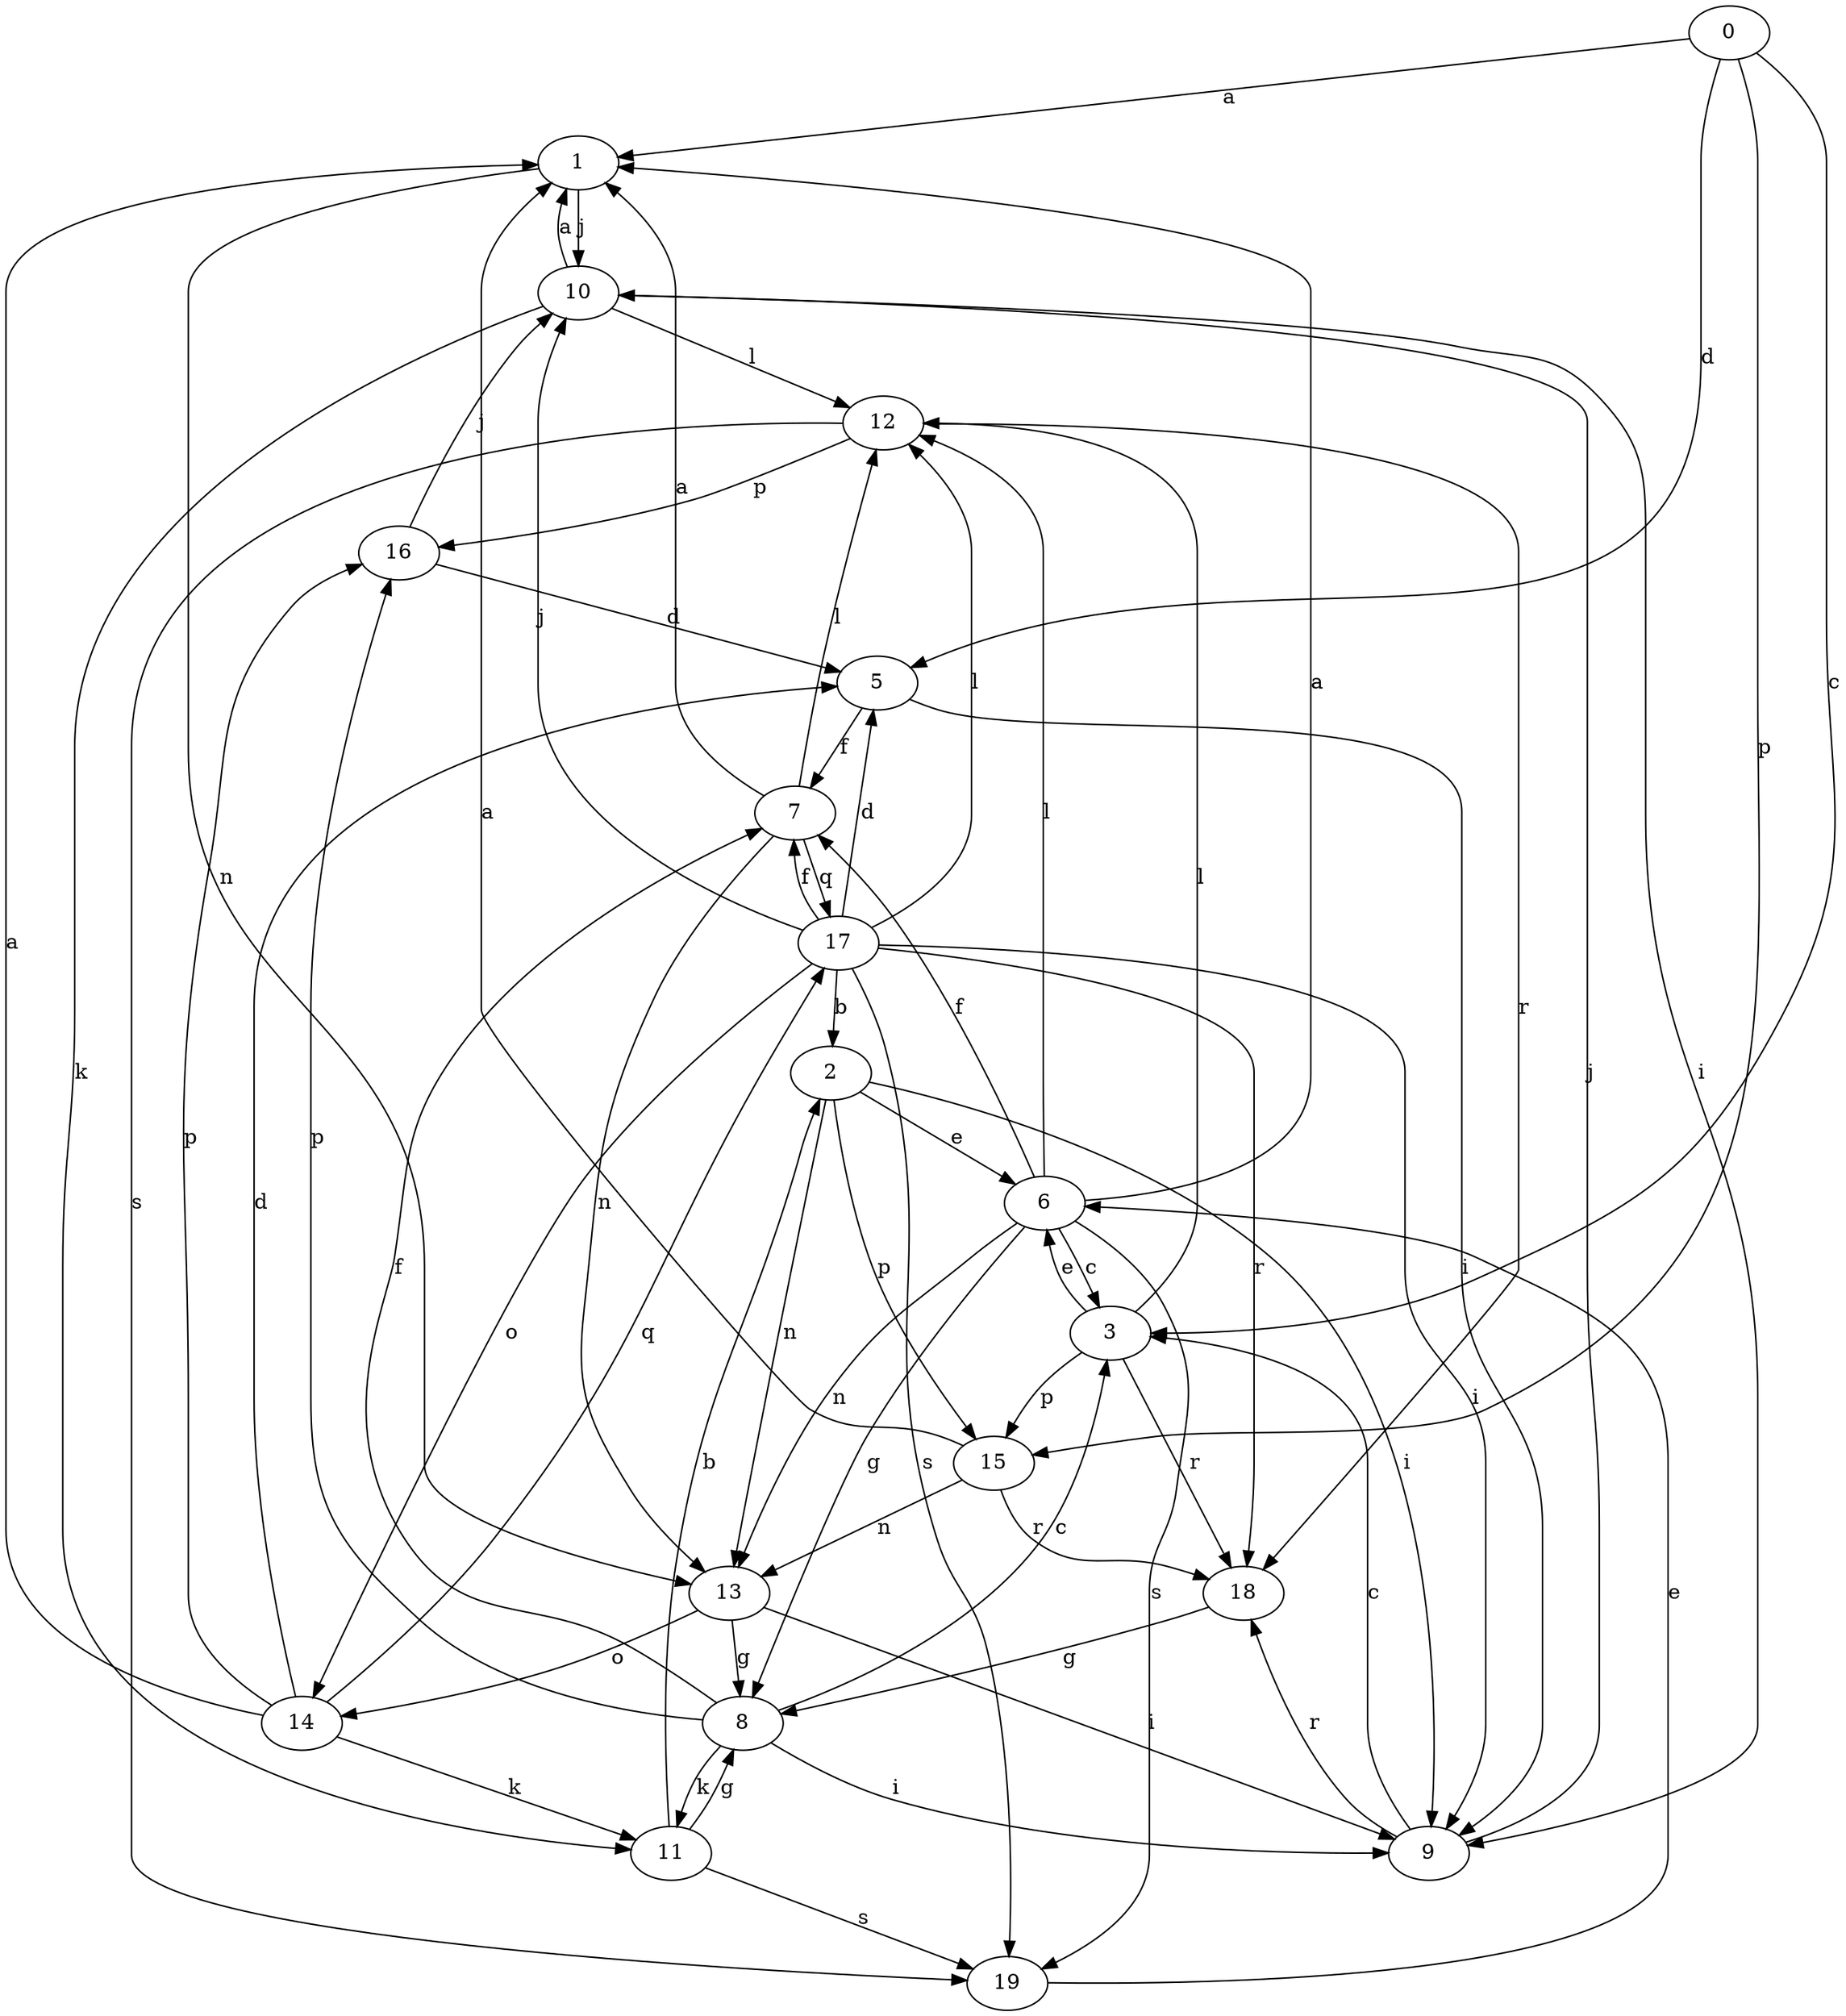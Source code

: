 strict digraph  {
1;
2;
3;
5;
0;
6;
7;
8;
9;
10;
11;
12;
13;
14;
15;
16;
17;
18;
19;
1 -> 10  [label=j];
1 -> 13  [label=n];
2 -> 6  [label=e];
2 -> 9  [label=i];
2 -> 13  [label=n];
2 -> 15  [label=p];
3 -> 6  [label=e];
3 -> 12  [label=l];
3 -> 15  [label=p];
3 -> 18  [label=r];
5 -> 7  [label=f];
5 -> 9  [label=i];
0 -> 1  [label=a];
0 -> 3  [label=c];
0 -> 5  [label=d];
0 -> 15  [label=p];
6 -> 1  [label=a];
6 -> 3  [label=c];
6 -> 7  [label=f];
6 -> 8  [label=g];
6 -> 12  [label=l];
6 -> 13  [label=n];
6 -> 19  [label=s];
7 -> 1  [label=a];
7 -> 12  [label=l];
7 -> 13  [label=n];
7 -> 17  [label=q];
8 -> 3  [label=c];
8 -> 7  [label=f];
8 -> 9  [label=i];
8 -> 11  [label=k];
8 -> 16  [label=p];
9 -> 3  [label=c];
9 -> 10  [label=j];
9 -> 18  [label=r];
10 -> 1  [label=a];
10 -> 9  [label=i];
10 -> 11  [label=k];
10 -> 12  [label=l];
11 -> 2  [label=b];
11 -> 8  [label=g];
11 -> 19  [label=s];
12 -> 16  [label=p];
12 -> 18  [label=r];
12 -> 19  [label=s];
13 -> 8  [label=g];
13 -> 9  [label=i];
13 -> 14  [label=o];
14 -> 1  [label=a];
14 -> 5  [label=d];
14 -> 11  [label=k];
14 -> 16  [label=p];
14 -> 17  [label=q];
15 -> 1  [label=a];
15 -> 13  [label=n];
15 -> 18  [label=r];
16 -> 5  [label=d];
16 -> 10  [label=j];
17 -> 2  [label=b];
17 -> 5  [label=d];
17 -> 7  [label=f];
17 -> 9  [label=i];
17 -> 10  [label=j];
17 -> 12  [label=l];
17 -> 14  [label=o];
17 -> 18  [label=r];
17 -> 19  [label=s];
18 -> 8  [label=g];
19 -> 6  [label=e];
}
